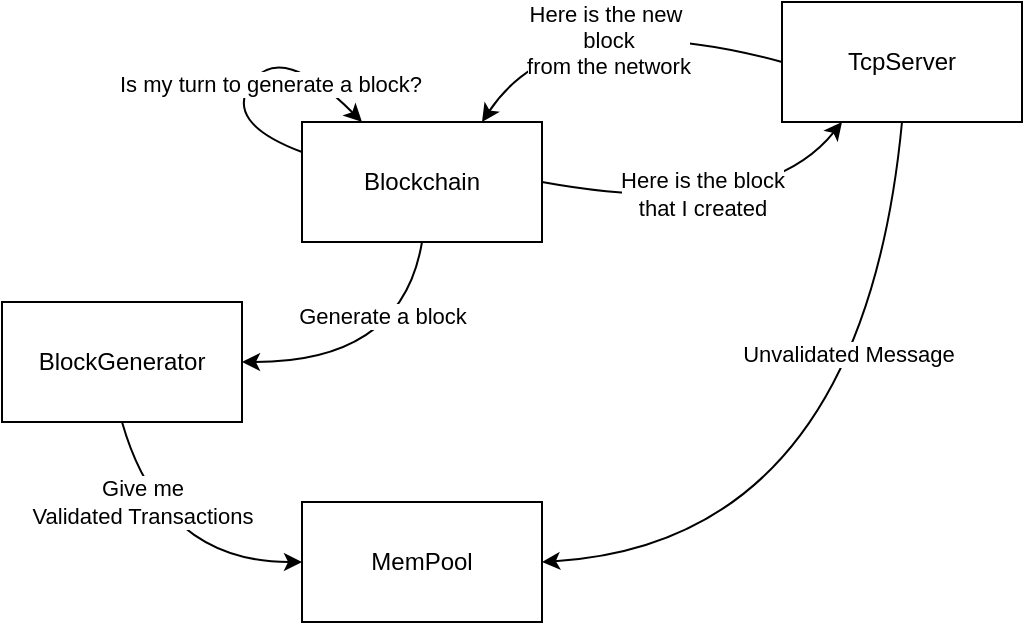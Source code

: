 <mxfile version="22.0.6" type="github">
  <diagram name="Page-1" id="uhsSb0X_R_Yg9BaTIFXA">
    <mxGraphModel dx="1399" dy="766" grid="1" gridSize="10" guides="1" tooltips="1" connect="1" arrows="1" fold="1" page="1" pageScale="1" pageWidth="850" pageHeight="1100" math="0" shadow="0">
      <root>
        <mxCell id="0" />
        <mxCell id="1" parent="0" />
        <mxCell id="653B0RV7WESj4wuVrqok-1" value="BlockGenerator" style="rounded=0;whiteSpace=wrap;html=1;" parent="1" vertex="1">
          <mxGeometry x="70" y="260" width="120" height="60" as="geometry" />
        </mxCell>
        <mxCell id="653B0RV7WESj4wuVrqok-2" value="MemPool" style="rounded=0;whiteSpace=wrap;html=1;" parent="1" vertex="1">
          <mxGeometry x="220" y="360" width="120" height="60" as="geometry" />
        </mxCell>
        <mxCell id="653B0RV7WESj4wuVrqok-3" value="Blockchain" style="rounded=0;whiteSpace=wrap;html=1;" parent="1" vertex="1">
          <mxGeometry x="220" y="170" width="120" height="60" as="geometry" />
        </mxCell>
        <mxCell id="653B0RV7WESj4wuVrqok-4" value="" style="curved=1;endArrow=classic;html=1;rounded=0;entryX=1;entryY=0.5;entryDx=0;entryDy=0;exitX=0.5;exitY=1;exitDx=0;exitDy=0;" parent="1" source="653B0RV7WESj4wuVrqok-3" target="653B0RV7WESj4wuVrqok-1" edge="1">
          <mxGeometry width="50" height="50" relative="1" as="geometry">
            <mxPoint x="100" y="460" as="sourcePoint" />
            <mxPoint x="150" y="410" as="targetPoint" />
            <Array as="points">
              <mxPoint x="270" y="290" />
            </Array>
          </mxGeometry>
        </mxCell>
        <mxCell id="653B0RV7WESj4wuVrqok-5" value="Generate a block" style="edgeLabel;html=1;align=center;verticalAlign=middle;resizable=0;points=[];" parent="653B0RV7WESj4wuVrqok-4" vertex="1" connectable="0">
          <mxGeometry x="-0.435" y="-14" relative="1" as="geometry">
            <mxPoint as="offset" />
          </mxGeometry>
        </mxCell>
        <mxCell id="653B0RV7WESj4wuVrqok-6" value="" style="curved=1;endArrow=classic;html=1;rounded=0;entryX=0;entryY=0.5;entryDx=0;entryDy=0;exitX=0.5;exitY=1;exitDx=0;exitDy=0;" parent="1" source="653B0RV7WESj4wuVrqok-1" target="653B0RV7WESj4wuVrqok-2" edge="1">
          <mxGeometry width="50" height="50" relative="1" as="geometry">
            <mxPoint x="110" y="420" as="sourcePoint" />
            <mxPoint x="160" y="370" as="targetPoint" />
            <Array as="points">
              <mxPoint x="150" y="390" />
            </Array>
          </mxGeometry>
        </mxCell>
        <mxCell id="653B0RV7WESj4wuVrqok-7" value="Give me &lt;br&gt;Validated Transactions" style="edgeLabel;html=1;align=center;verticalAlign=middle;resizable=0;points=[];" parent="653B0RV7WESj4wuVrqok-6" vertex="1" connectable="0">
          <mxGeometry x="-0.271" y="11" relative="1" as="geometry">
            <mxPoint x="-15" y="-7" as="offset" />
          </mxGeometry>
        </mxCell>
        <mxCell id="653B0RV7WESj4wuVrqok-8" value="" style="curved=1;endArrow=classic;html=1;rounded=0;entryX=0.25;entryY=0;entryDx=0;entryDy=0;exitX=0;exitY=0.25;exitDx=0;exitDy=0;" parent="1" source="653B0RV7WESj4wuVrqok-3" target="653B0RV7WESj4wuVrqok-3" edge="1">
          <mxGeometry width="50" height="50" relative="1" as="geometry">
            <mxPoint x="180" y="200" as="sourcePoint" />
            <mxPoint x="230" y="150" as="targetPoint" />
            <Array as="points">
              <mxPoint x="180" y="170" />
              <mxPoint x="210" y="130" />
            </Array>
          </mxGeometry>
        </mxCell>
        <mxCell id="653B0RV7WESj4wuVrqok-9" value="Is my turn to generate a block?" style="edgeLabel;html=1;align=center;verticalAlign=middle;resizable=0;points=[];" parent="653B0RV7WESj4wuVrqok-8" vertex="1" connectable="0">
          <mxGeometry x="0.065" y="-2" relative="1" as="geometry">
            <mxPoint y="9" as="offset" />
          </mxGeometry>
        </mxCell>
        <mxCell id="653B0RV7WESj4wuVrqok-10" value="" style="curved=1;endArrow=classic;html=1;rounded=0;entryX=0.75;entryY=0;entryDx=0;entryDy=0;exitX=0;exitY=0.5;exitDx=0;exitDy=0;" parent="1" source="653B0RV7WESj4wuVrqok-11" target="653B0RV7WESj4wuVrqok-3" edge="1">
          <mxGeometry width="50" height="50" relative="1" as="geometry">
            <mxPoint x="440" y="150" as="sourcePoint" />
            <mxPoint x="460" y="240" as="targetPoint" />
            <Array as="points">
              <mxPoint x="350" y="110" />
            </Array>
          </mxGeometry>
        </mxCell>
        <mxCell id="653B0RV7WESj4wuVrqok-12" value="Here is the new&amp;nbsp;&lt;br&gt;block&lt;br&gt;from the network" style="edgeLabel;html=1;align=center;verticalAlign=middle;resizable=0;points=[];" parent="653B0RV7WESj4wuVrqok-10" vertex="1" connectable="0">
          <mxGeometry x="-0.067" y="12" relative="1" as="geometry">
            <mxPoint as="offset" />
          </mxGeometry>
        </mxCell>
        <mxCell id="653B0RV7WESj4wuVrqok-11" value="TcpServer&lt;br&gt;" style="rounded=0;whiteSpace=wrap;html=1;" parent="1" vertex="1">
          <mxGeometry x="460" y="110" width="120" height="60" as="geometry" />
        </mxCell>
        <mxCell id="653B0RV7WESj4wuVrqok-13" value="" style="curved=1;endArrow=classic;html=1;rounded=0;entryX=0.25;entryY=1;entryDx=0;entryDy=0;exitX=1;exitY=0.5;exitDx=0;exitDy=0;" parent="1" source="653B0RV7WESj4wuVrqok-3" target="653B0RV7WESj4wuVrqok-11" edge="1">
          <mxGeometry width="50" height="50" relative="1" as="geometry">
            <mxPoint x="350" y="250" as="sourcePoint" />
            <mxPoint x="440" y="250" as="targetPoint" />
            <Array as="points">
              <mxPoint x="450" y="220" />
            </Array>
          </mxGeometry>
        </mxCell>
        <mxCell id="653B0RV7WESj4wuVrqok-14" value="Here is the block&lt;br&gt;that I created" style="edgeLabel;html=1;align=center;verticalAlign=middle;resizable=0;points=[];" parent="653B0RV7WESj4wuVrqok-13" vertex="1" connectable="0">
          <mxGeometry x="-0.095" y="9" relative="1" as="geometry">
            <mxPoint as="offset" />
          </mxGeometry>
        </mxCell>
        <mxCell id="jbv1-zVshfmtFaP_VvGI-1" value="" style="curved=1;endArrow=classic;html=1;rounded=0;exitX=0.5;exitY=1;exitDx=0;exitDy=0;entryX=1;entryY=0.5;entryDx=0;entryDy=0;" edge="1" parent="1" source="653B0RV7WESj4wuVrqok-11" target="653B0RV7WESj4wuVrqok-2">
          <mxGeometry width="50" height="50" relative="1" as="geometry">
            <mxPoint x="580" y="300" as="sourcePoint" />
            <mxPoint x="390" y="290" as="targetPoint" />
            <Array as="points">
              <mxPoint x="500" y="380" />
            </Array>
          </mxGeometry>
        </mxCell>
        <mxCell id="jbv1-zVshfmtFaP_VvGI-2" value="Unvalidated Message" style="edgeLabel;html=1;align=center;verticalAlign=middle;resizable=0;points=[];" vertex="1" connectable="0" parent="jbv1-zVshfmtFaP_VvGI-1">
          <mxGeometry x="-0.364" y="-16" relative="1" as="geometry">
            <mxPoint as="offset" />
          </mxGeometry>
        </mxCell>
      </root>
    </mxGraphModel>
  </diagram>
</mxfile>
